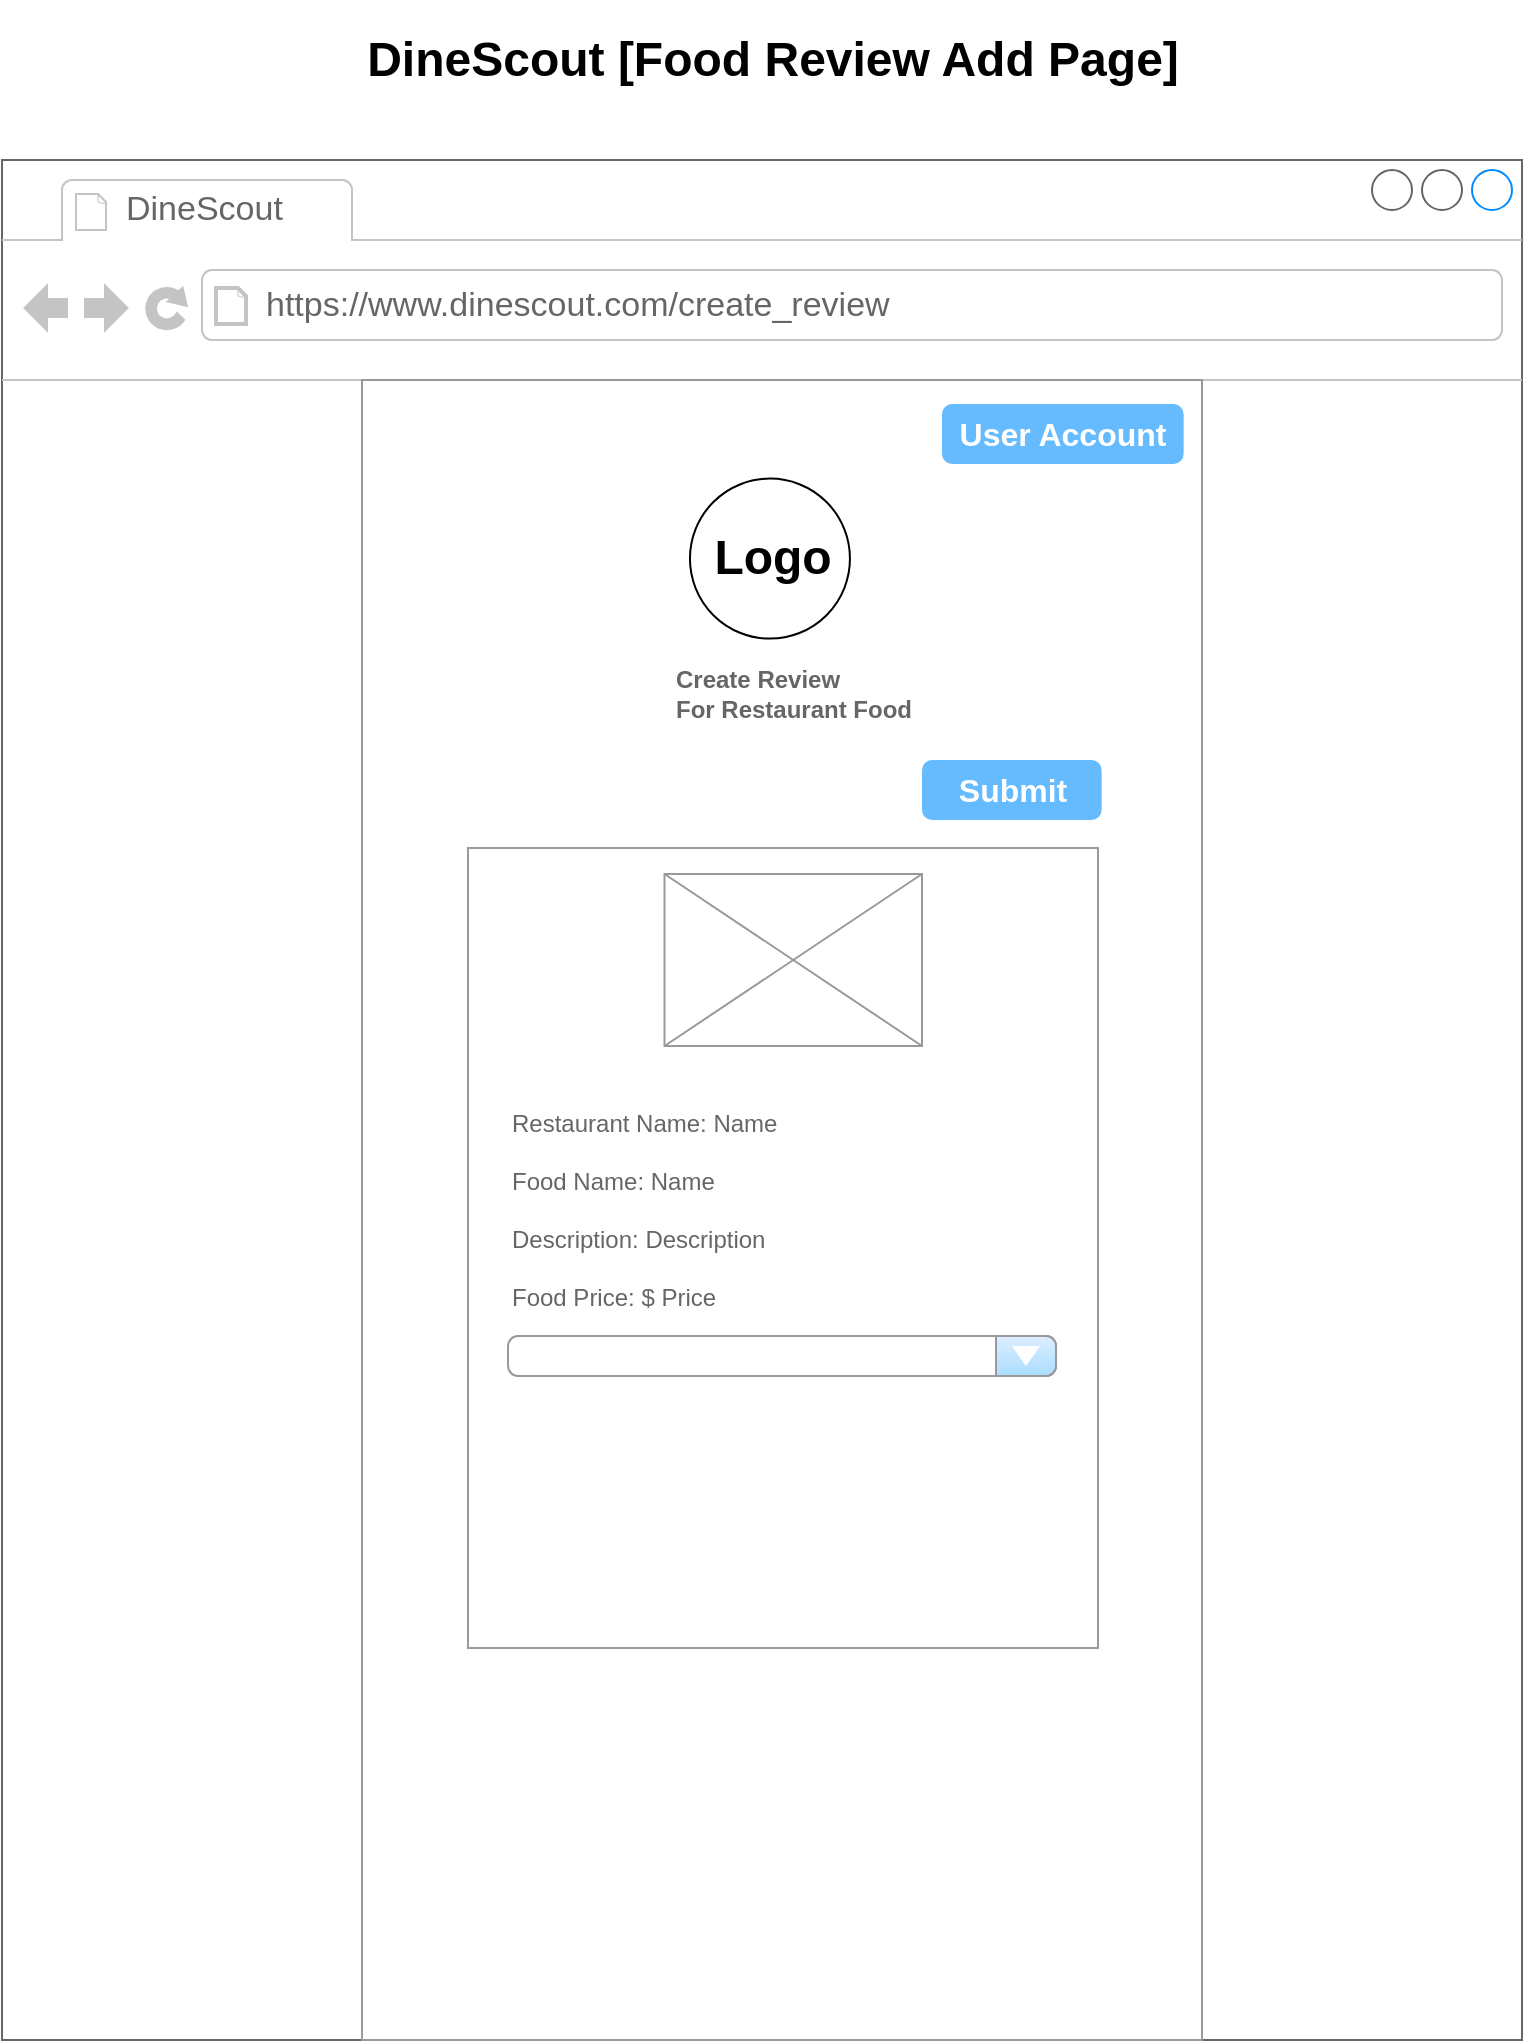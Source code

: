 <mxfile version="24.8.0">
  <diagram name="Page-1" id="dcItNQgl2toZj3ya5_So">
    <mxGraphModel dx="1498" dy="1097" grid="1" gridSize="10" guides="1" tooltips="1" connect="1" arrows="1" fold="1" page="1" pageScale="1" pageWidth="850" pageHeight="1100" math="0" shadow="0">
      <root>
        <mxCell id="0" />
        <mxCell id="1" parent="0" />
        <mxCell id="9OU2SBYdY14JRZC-RjCv-1" value="" style="strokeWidth=1;shadow=0;dashed=0;align=center;html=1;shape=mxgraph.mockup.containers.browserWindow;rSize=0;strokeColor=#666666;strokeColor2=#008cff;strokeColor3=#c4c4c4;mainText=,;recursiveResize=0;" parent="1" vertex="1">
          <mxGeometry x="40" y="120" width="760" height="940" as="geometry" />
        </mxCell>
        <mxCell id="9OU2SBYdY14JRZC-RjCv-2" value="DineScout" style="strokeWidth=1;shadow=0;dashed=0;align=center;html=1;shape=mxgraph.mockup.containers.anchor;fontSize=17;fontColor=#666666;align=left;whiteSpace=wrap;" parent="9OU2SBYdY14JRZC-RjCv-1" vertex="1">
          <mxGeometry x="60" y="12" width="110" height="26" as="geometry" />
        </mxCell>
        <mxCell id="9OU2SBYdY14JRZC-RjCv-3" value="https://www.dinescout.com/create_review" style="strokeWidth=1;shadow=0;dashed=0;align=center;html=1;shape=mxgraph.mockup.containers.anchor;rSize=0;fontSize=17;fontColor=#666666;align=left;" parent="9OU2SBYdY14JRZC-RjCv-1" vertex="1">
          <mxGeometry x="130" y="60" width="250" height="26" as="geometry" />
        </mxCell>
        <mxCell id="9OU2SBYdY14JRZC-RjCv-4" value="" style="strokeWidth=1;shadow=0;dashed=0;align=center;html=1;shape=mxgraph.mockup.forms.rrect;rSize=0;strokeColor=#999999;fillColor=#ffffff;" parent="9OU2SBYdY14JRZC-RjCv-1" vertex="1">
          <mxGeometry x="180" y="110" width="420" height="830" as="geometry" />
        </mxCell>
        <mxCell id="9OU2SBYdY14JRZC-RjCv-5" value="&lt;b&gt;Create Review&lt;/b&gt;&lt;div&gt;&lt;b&gt;For Restaurant Food&lt;/b&gt;&lt;/div&gt;" style="strokeWidth=1;shadow=0;dashed=0;align=center;html=1;shape=mxgraph.mockup.forms.anchor;fontSize=12;fontColor=#666666;align=left;resizeWidth=1;spacingLeft=0;" parent="9OU2SBYdY14JRZC-RjCv-4" vertex="1">
          <mxGeometry width="273" height="40" relative="1" as="geometry">
            <mxPoint x="155" y="137" as="offset" />
          </mxGeometry>
        </mxCell>
        <mxCell id="9OU2SBYdY14JRZC-RjCv-6" value="" style="strokeWidth=1;shadow=0;dashed=0;align=center;html=1;shape=mxgraph.mockup.forms.rrect;rSize=0;strokeColor=#999999;fontColor=#666666;align=left;spacingLeft=5;resizeWidth=1;" parent="9OU2SBYdY14JRZC-RjCv-4" vertex="1">
          <mxGeometry width="315" height="400" relative="1" as="geometry">
            <mxPoint x="53" y="234" as="offset" />
          </mxGeometry>
        </mxCell>
        <mxCell id="9OU2SBYdY14JRZC-RjCv-7" value="" style="ellipse;whiteSpace=wrap;html=1;aspect=fixed;" parent="9OU2SBYdY14JRZC-RjCv-4" vertex="1">
          <mxGeometry x="163.98" y="49.303" width="80" height="80" as="geometry" />
        </mxCell>
        <mxCell id="9OU2SBYdY14JRZC-RjCv-8" value="Logo" style="text;strokeColor=none;fillColor=none;html=1;fontSize=24;fontStyle=1;verticalAlign=middle;align=center;" parent="9OU2SBYdY14JRZC-RjCv-4" vertex="1">
          <mxGeometry x="100" y="66.61" width="210" height="45.39" as="geometry" />
        </mxCell>
        <mxCell id="9OU2SBYdY14JRZC-RjCv-9" value="Submit" style="strokeWidth=1;shadow=0;dashed=0;align=center;html=1;shape=mxgraph.mockup.forms.rrect;rSize=5;strokeColor=none;fontColor=#ffffff;fillColor=#66bbff;fontSize=16;fontStyle=1;" parent="9OU2SBYdY14JRZC-RjCv-4" vertex="1">
          <mxGeometry x="280" y="190" width="89.82" height="30" as="geometry" />
        </mxCell>
        <mxCell id="9OU2SBYdY14JRZC-RjCv-11" value="" style="strokeWidth=1;shadow=0;dashed=0;align=center;html=1;shape=mxgraph.mockup.forms.anchor;fontSize=12;fontColor=#666666;align=left;resizeWidth=1;spacingLeft=0;" parent="9OU2SBYdY14JRZC-RjCv-4" vertex="1">
          <mxGeometry x="165" y="342" width="90" height="20" as="geometry" />
        </mxCell>
        <mxCell id="9OU2SBYdY14JRZC-RjCv-15" value="&lt;div&gt;&lt;span style=&quot;background-color: initial;&quot;&gt;Restaurant Name: Name&lt;/span&gt;&lt;/div&gt;&lt;span style=&quot;background-color: initial;&quot;&gt;&lt;div&gt;&lt;span style=&quot;background-color: initial;&quot;&gt;&lt;br&gt;&lt;/span&gt;&lt;/div&gt;Food Name: Name&lt;/span&gt;&lt;div&gt;&lt;br&gt;&lt;/div&gt;&lt;div&gt;Description: Description&lt;/div&gt;&lt;div&gt;&lt;br&gt;&lt;/div&gt;&lt;div&gt;Food Price: $ Price&lt;br&gt;&lt;div&gt;&lt;br&gt;&lt;/div&gt;&lt;div&gt;Review Rating&lt;/div&gt;&lt;div&gt;&lt;br&gt;&lt;/div&gt;&lt;div&gt;&lt;br&gt;&lt;/div&gt;&lt;/div&gt;" style="strokeWidth=1;shadow=0;dashed=0;align=center;html=1;shape=mxgraph.mockup.forms.anchor;fontSize=12;fontColor=#666666;align=left;resizeWidth=1;spacingLeft=0;" parent="9OU2SBYdY14JRZC-RjCv-4" vertex="1">
          <mxGeometry width="210" height="130" relative="1" as="geometry">
            <mxPoint x="73" y="379" as="offset" />
          </mxGeometry>
        </mxCell>
        <mxCell id="GROpfd7NuA06b-lqt0RW-1" value="" style="strokeWidth=1;shadow=0;dashed=0;align=center;html=1;shape=mxgraph.mockup.forms.comboBox;strokeColor=#999999;fillColor=#ddeeff;align=left;fillColor2=#aaddff;mainText=;fontColor=#666666;fontSize=17;spacingLeft=3;" parent="9OU2SBYdY14JRZC-RjCv-4" vertex="1">
          <mxGeometry x="73" y="478" width="274" height="20" as="geometry" />
        </mxCell>
        <mxCell id="Kn05eMljHacmHL_e12LC-3" value="User Account" style="strokeWidth=1;shadow=0;dashed=0;align=center;html=1;shape=mxgraph.mockup.forms.rrect;rSize=5;strokeColor=none;fontColor=#ffffff;fillColor=#66bbff;fontSize=16;fontStyle=1;" parent="9OU2SBYdY14JRZC-RjCv-4" vertex="1">
          <mxGeometry x="290" y="12" width="120.82" height="30" as="geometry" />
        </mxCell>
        <mxCell id="Kn05eMljHacmHL_e12LC-4" value="" style="verticalLabelPosition=bottom;shadow=0;dashed=0;align=center;html=1;verticalAlign=top;strokeWidth=1;shape=mxgraph.mockup.graphics.simpleIcon;strokeColor=#999999;" parent="9OU2SBYdY14JRZC-RjCv-4" vertex="1">
          <mxGeometry x="151.25" y="247" width="128.75" height="86" as="geometry" />
        </mxCell>
        <mxCell id="9OU2SBYdY14JRZC-RjCv-16" value="DineScout [Food Review Add Page]" style="text;strokeColor=none;fillColor=none;html=1;fontSize=24;fontStyle=1;verticalAlign=middle;align=center;" parent="1" vertex="1">
          <mxGeometry x="375" y="40" width="100" height="60" as="geometry" />
        </mxCell>
      </root>
    </mxGraphModel>
  </diagram>
</mxfile>
